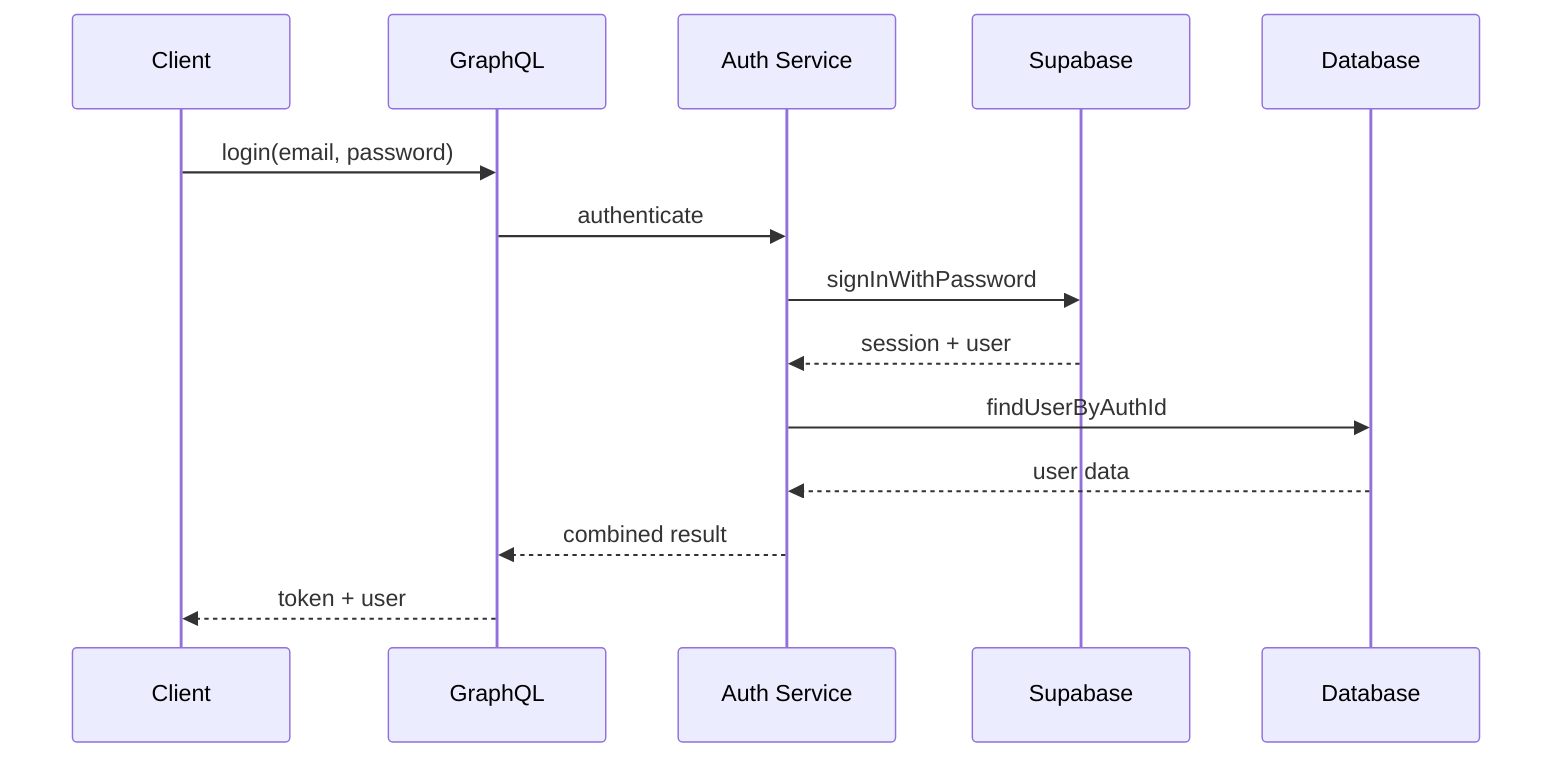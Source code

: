 sequenceDiagram
    participant C as Client
    participant G as GraphQL
    participant A as Auth Service
    participant S as Supabase
    participant D as Database
    
    C->>G: login(email, password)
    G->>A: authenticate
    A->>S: signInWithPassword
    S-->>A: session + user
    A->>D: findUserByAuthId
    D-->>A: user data
    A-->>G: combined result
    G-->>C: token + user